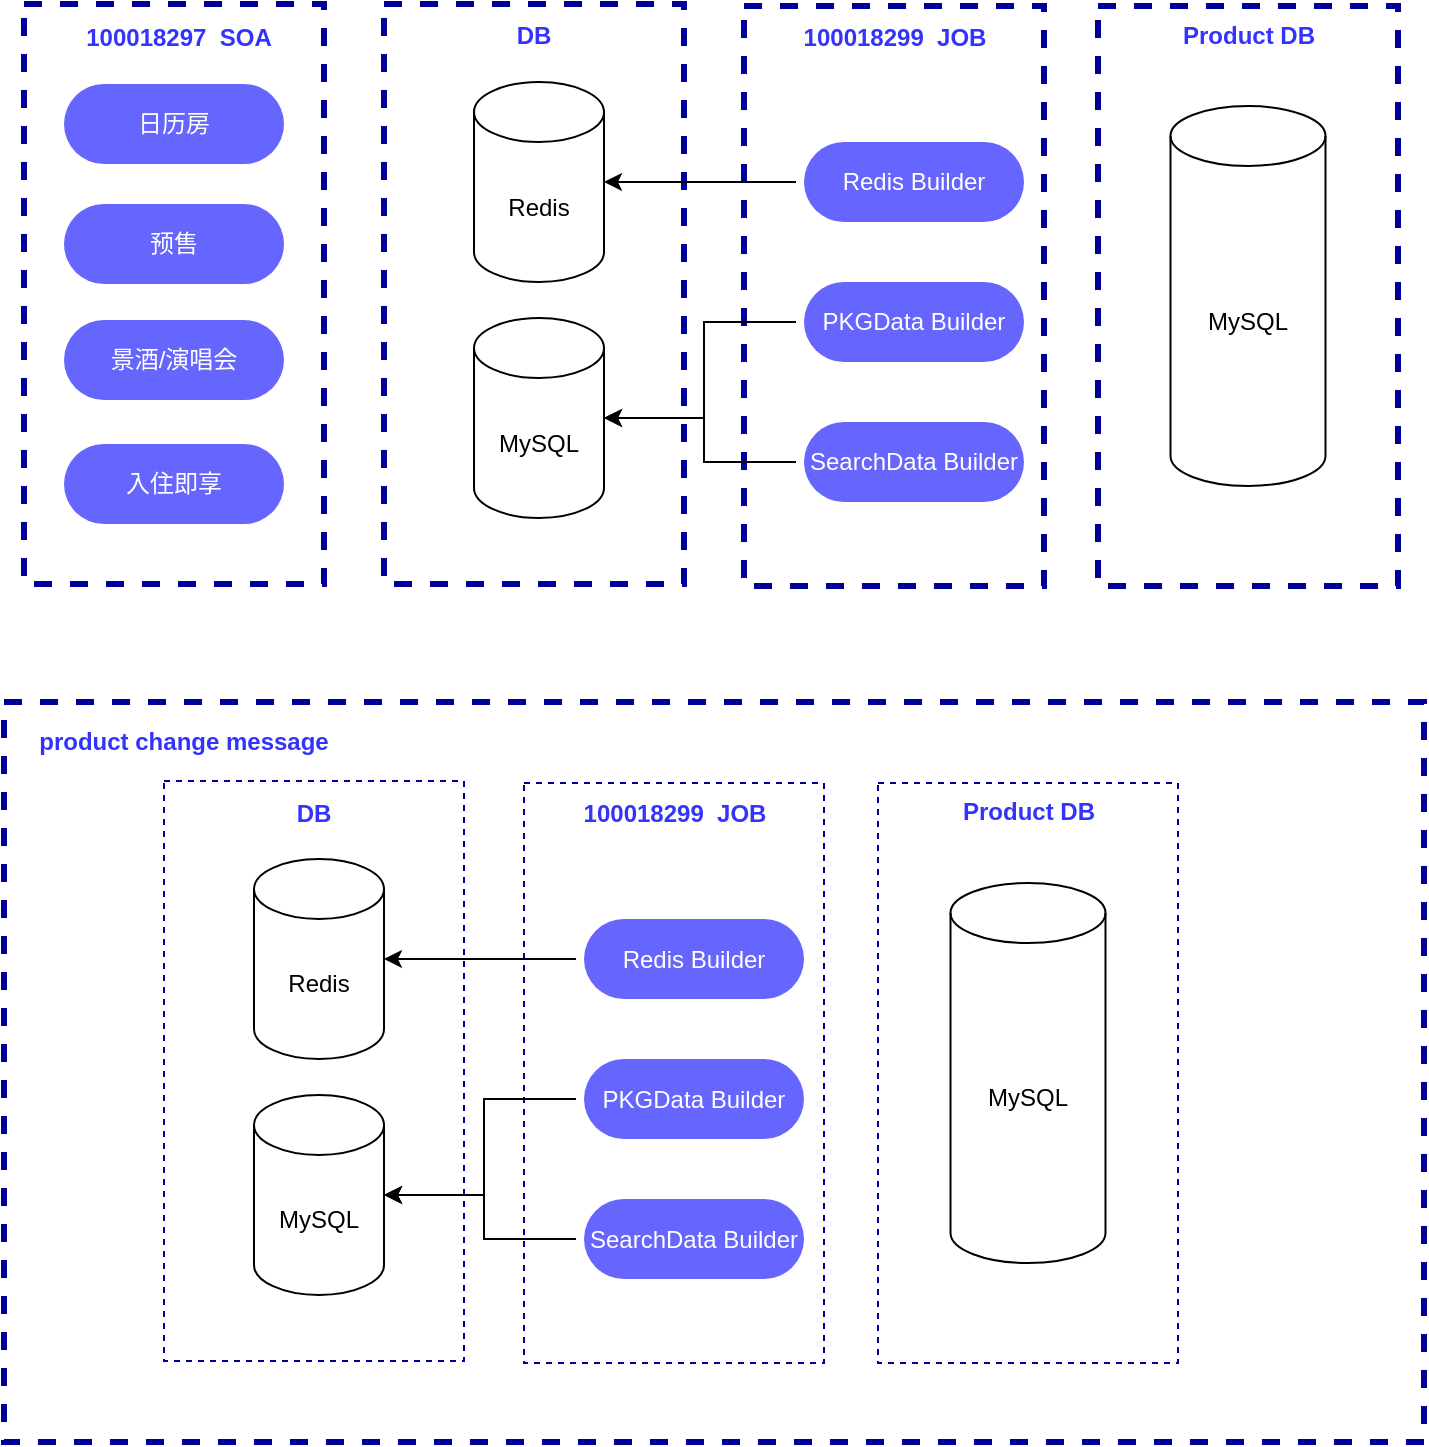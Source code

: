 <mxfile version="24.0.6" type="github">
  <diagram name="第 1 页" id="dySDN7LTNGQ5a6AoeZhF">
    <mxGraphModel dx="954" dy="622" grid="1" gridSize="10" guides="1" tooltips="1" connect="1" arrows="1" fold="1" page="1" pageScale="1" pageWidth="827" pageHeight="1169" math="0" shadow="0">
      <root>
        <mxCell id="0" />
        <mxCell id="1" parent="0" />
        <mxCell id="hjX2YWG3VUblKt7g7dPy-1" value="" style="rounded=0;whiteSpace=wrap;html=1;fillColor=none;dashed=1;strokeWidth=3;strokeColor=#000099;" vertex="1" parent="1">
          <mxGeometry x="140" y="711" width="150" height="290" as="geometry" />
        </mxCell>
        <mxCell id="hjX2YWG3VUblKt7g7dPy-2" value="&lt;font color=&quot;#ffffff&quot;&gt;日历房&lt;/font&gt;" style="rounded=1;whiteSpace=wrap;html=1;perimeterSpacing=4;fillColor=#6666FF;strokeColor=none;strokeWidth=1;arcSize=50;imageAspect=0;" vertex="1" parent="1">
          <mxGeometry x="160" y="751" width="110" height="40" as="geometry" />
        </mxCell>
        <mxCell id="hjX2YWG3VUblKt7g7dPy-4" value="&lt;font color=&quot;#ffffff&quot;&gt;预售&lt;/font&gt;" style="rounded=1;whiteSpace=wrap;html=1;perimeterSpacing=4;fillColor=#6666FF;strokeColor=none;strokeWidth=1;arcSize=50;imageAspect=0;" vertex="1" parent="1">
          <mxGeometry x="160" y="811" width="110" height="40" as="geometry" />
        </mxCell>
        <mxCell id="hjX2YWG3VUblKt7g7dPy-5" value="&lt;font color=&quot;#ffffff&quot;&gt;景酒/演唱会&lt;/font&gt;" style="rounded=1;whiteSpace=wrap;html=1;perimeterSpacing=4;fillColor=#6666FF;strokeColor=none;strokeWidth=1;arcSize=50;imageAspect=0;" vertex="1" parent="1">
          <mxGeometry x="160" y="869" width="110" height="40" as="geometry" />
        </mxCell>
        <mxCell id="hjX2YWG3VUblKt7g7dPy-6" value="&lt;font color=&quot;#ffffff&quot;&gt;入住即享&lt;/font&gt;" style="rounded=1;whiteSpace=wrap;html=1;perimeterSpacing=4;fillColor=#6666FF;strokeColor=none;strokeWidth=1;arcSize=50;imageAspect=0;" vertex="1" parent="1">
          <mxGeometry x="160" y="931" width="110" height="40" as="geometry" />
        </mxCell>
        <mxCell id="hjX2YWG3VUblKt7g7dPy-7" value="100018297&amp;nbsp; SOA" style="text;html=1;align=center;verticalAlign=middle;whiteSpace=wrap;rounded=0;fontColor=#3333FF;fontStyle=1;fontSize=12;" vertex="1" parent="1">
          <mxGeometry x="165" y="713" width="105" height="29" as="geometry" />
        </mxCell>
        <mxCell id="hjX2YWG3VUblKt7g7dPy-8" value="" style="rounded=0;whiteSpace=wrap;html=1;fillColor=none;dashed=1;strokeWidth=3;strokeColor=#000099;" vertex="1" parent="1">
          <mxGeometry x="320" y="711" width="150" height="290" as="geometry" />
        </mxCell>
        <mxCell id="hjX2YWG3VUblKt7g7dPy-9" value="Redis" style="shape=cylinder3;whiteSpace=wrap;html=1;boundedLbl=1;backgroundOutline=1;size=15;" vertex="1" parent="1">
          <mxGeometry x="365" y="750" width="65" height="100" as="geometry" />
        </mxCell>
        <mxCell id="hjX2YWG3VUblKt7g7dPy-10" value="DB" style="text;html=1;align=center;verticalAlign=middle;whiteSpace=wrap;rounded=0;fontColor=#3333FF;fontStyle=1;fontSize=12;" vertex="1" parent="1">
          <mxGeometry x="365" y="712" width="60" height="30" as="geometry" />
        </mxCell>
        <mxCell id="hjX2YWG3VUblKt7g7dPy-11" value="" style="rounded=0;whiteSpace=wrap;html=1;fillColor=none;dashed=1;strokeWidth=3;strokeColor=#000099;" vertex="1" parent="1">
          <mxGeometry x="500" y="712" width="150" height="290" as="geometry" />
        </mxCell>
        <mxCell id="hjX2YWG3VUblKt7g7dPy-12" value="100018299&amp;nbsp; JOB" style="text;html=1;align=center;verticalAlign=middle;whiteSpace=wrap;rounded=0;fontColor=#3333FF;fontStyle=1;fontSize=12;fontFamily=Helvetica;" vertex="1" parent="1">
          <mxGeometry x="522.5" y="713" width="105" height="29" as="geometry" />
        </mxCell>
        <mxCell id="hjX2YWG3VUblKt7g7dPy-13" value="&lt;font color=&quot;#ffffff&quot;&gt;PKGData Builder&lt;/font&gt;" style="rounded=1;whiteSpace=wrap;html=1;perimeterSpacing=4;fillColor=#6666FF;strokeColor=none;strokeWidth=1;arcSize=50;imageAspect=0;" vertex="1" parent="1">
          <mxGeometry x="530" y="850" width="110" height="40" as="geometry" />
        </mxCell>
        <mxCell id="hjX2YWG3VUblKt7g7dPy-26" style="edgeStyle=orthogonalEdgeStyle;rounded=0;orthogonalLoop=1;jettySize=auto;html=1;" edge="1" parent="1" source="hjX2YWG3VUblKt7g7dPy-14" target="hjX2YWG3VUblKt7g7dPy-15">
          <mxGeometry relative="1" as="geometry" />
        </mxCell>
        <mxCell id="hjX2YWG3VUblKt7g7dPy-14" value="&lt;font color=&quot;#ffffff&quot;&gt;SearchData Builder&lt;/font&gt;" style="rounded=1;whiteSpace=wrap;html=1;perimeterSpacing=4;fillColor=#6666FF;strokeColor=none;strokeWidth=1;arcSize=50;imageAspect=0;" vertex="1" parent="1">
          <mxGeometry x="530" y="920" width="110" height="40" as="geometry" />
        </mxCell>
        <mxCell id="hjX2YWG3VUblKt7g7dPy-15" value="MySQL" style="shape=cylinder3;whiteSpace=wrap;html=1;boundedLbl=1;backgroundOutline=1;size=15;" vertex="1" parent="1">
          <mxGeometry x="365" y="868" width="65" height="100" as="geometry" />
        </mxCell>
        <mxCell id="hjX2YWG3VUblKt7g7dPy-16" value="&lt;font color=&quot;#ffffff&quot;&gt;Redis Builder&lt;/font&gt;" style="rounded=1;whiteSpace=wrap;html=1;perimeterSpacing=4;fillColor=#6666FF;strokeColor=none;strokeWidth=1;arcSize=50;imageAspect=0;" vertex="1" parent="1">
          <mxGeometry x="530" y="780" width="110" height="40" as="geometry" />
        </mxCell>
        <mxCell id="hjX2YWG3VUblKt7g7dPy-17" style="edgeStyle=orthogonalEdgeStyle;rounded=0;orthogonalLoop=1;jettySize=auto;html=1;entryX=1;entryY=0.5;entryDx=0;entryDy=0;entryPerimeter=0;" edge="1" parent="1" source="hjX2YWG3VUblKt7g7dPy-16" target="hjX2YWG3VUblKt7g7dPy-9">
          <mxGeometry relative="1" as="geometry" />
        </mxCell>
        <mxCell id="hjX2YWG3VUblKt7g7dPy-20" value="" style="rounded=0;whiteSpace=wrap;html=1;fillColor=none;dashed=1;strokeWidth=3;strokeColor=#000099;" vertex="1" parent="1">
          <mxGeometry x="677" y="712" width="150" height="290" as="geometry" />
        </mxCell>
        <mxCell id="hjX2YWG3VUblKt7g7dPy-21" value="MySQL" style="shape=cylinder3;whiteSpace=wrap;html=1;boundedLbl=1;backgroundOutline=1;size=15;" vertex="1" parent="1">
          <mxGeometry x="713.25" y="762" width="77.5" height="190" as="geometry" />
        </mxCell>
        <mxCell id="hjX2YWG3VUblKt7g7dPy-22" value="Product DB" style="text;html=1;align=center;verticalAlign=middle;whiteSpace=wrap;rounded=0;fontColor=#3333FF;fontStyle=1;fontSize=12;" vertex="1" parent="1">
          <mxGeometry x="699.5" y="712" width="105" height="29" as="geometry" />
        </mxCell>
        <mxCell id="hjX2YWG3VUblKt7g7dPy-24" style="edgeStyle=orthogonalEdgeStyle;rounded=0;orthogonalLoop=1;jettySize=auto;html=1;entryX=1;entryY=0.5;entryDx=0;entryDy=0;entryPerimeter=0;" edge="1" parent="1" source="hjX2YWG3VUblKt7g7dPy-13" target="hjX2YWG3VUblKt7g7dPy-15">
          <mxGeometry relative="1" as="geometry" />
        </mxCell>
        <mxCell id="hjX2YWG3VUblKt7g7dPy-27" value="" style="rounded=0;whiteSpace=wrap;html=1;fillColor=none;dashed=1;strokeWidth=3;strokeColor=#000099;" vertex="1" parent="1">
          <mxGeometry x="130" y="1060" width="710" height="370" as="geometry" />
        </mxCell>
        <mxCell id="hjX2YWG3VUblKt7g7dPy-28" value="" style="rounded=0;whiteSpace=wrap;html=1;fillColor=none;dashed=1;strokeWidth=1;strokeColor=#000099;" vertex="1" parent="1">
          <mxGeometry x="210" y="1099.5" width="150" height="290" as="geometry" />
        </mxCell>
        <mxCell id="hjX2YWG3VUblKt7g7dPy-29" value="Redis" style="shape=cylinder3;whiteSpace=wrap;html=1;boundedLbl=1;backgroundOutline=1;size=15;" vertex="1" parent="1">
          <mxGeometry x="255" y="1138.5" width="65" height="100" as="geometry" />
        </mxCell>
        <mxCell id="hjX2YWG3VUblKt7g7dPy-30" value="DB" style="text;html=1;align=center;verticalAlign=middle;whiteSpace=wrap;rounded=0;fontColor=#3333FF;fontStyle=1;fontSize=12;" vertex="1" parent="1">
          <mxGeometry x="255" y="1100.5" width="60" height="30" as="geometry" />
        </mxCell>
        <mxCell id="hjX2YWG3VUblKt7g7dPy-31" value="" style="rounded=0;whiteSpace=wrap;html=1;fillColor=none;dashed=1;strokeWidth=1;strokeColor=#000099;" vertex="1" parent="1">
          <mxGeometry x="390" y="1100.5" width="150" height="290" as="geometry" />
        </mxCell>
        <mxCell id="hjX2YWG3VUblKt7g7dPy-32" value="100018299&amp;nbsp; JOB" style="text;html=1;align=center;verticalAlign=middle;whiteSpace=wrap;rounded=0;fontColor=#3333FF;fontStyle=1;fontSize=12;" vertex="1" parent="1">
          <mxGeometry x="412.5" y="1101.5" width="105" height="29" as="geometry" />
        </mxCell>
        <mxCell id="hjX2YWG3VUblKt7g7dPy-33" value="&lt;font color=&quot;#ffffff&quot;&gt;PKGData Builder&lt;/font&gt;" style="rounded=1;whiteSpace=wrap;html=1;perimeterSpacing=4;fillColor=#6666FF;strokeColor=none;strokeWidth=1;arcSize=50;imageAspect=0;" vertex="1" parent="1">
          <mxGeometry x="420" y="1238.5" width="110" height="40" as="geometry" />
        </mxCell>
        <mxCell id="hjX2YWG3VUblKt7g7dPy-34" style="edgeStyle=orthogonalEdgeStyle;rounded=0;orthogonalLoop=1;jettySize=auto;html=1;" edge="1" parent="1" source="hjX2YWG3VUblKt7g7dPy-35" target="hjX2YWG3VUblKt7g7dPy-36">
          <mxGeometry relative="1" as="geometry" />
        </mxCell>
        <mxCell id="hjX2YWG3VUblKt7g7dPy-35" value="&lt;font color=&quot;#ffffff&quot;&gt;SearchData Builder&lt;/font&gt;" style="rounded=1;whiteSpace=wrap;html=1;perimeterSpacing=4;fillColor=#6666FF;strokeColor=none;strokeWidth=1;arcSize=50;imageAspect=0;" vertex="1" parent="1">
          <mxGeometry x="420" y="1308.5" width="110" height="40" as="geometry" />
        </mxCell>
        <mxCell id="hjX2YWG3VUblKt7g7dPy-36" value="MySQL" style="shape=cylinder3;whiteSpace=wrap;html=1;boundedLbl=1;backgroundOutline=1;size=15;" vertex="1" parent="1">
          <mxGeometry x="255" y="1256.5" width="65" height="100" as="geometry" />
        </mxCell>
        <mxCell id="hjX2YWG3VUblKt7g7dPy-37" value="&lt;font color=&quot;#ffffff&quot;&gt;Redis Builder&lt;/font&gt;" style="rounded=1;whiteSpace=wrap;html=1;perimeterSpacing=4;fillColor=#6666FF;strokeColor=none;strokeWidth=1;arcSize=50;imageAspect=0;" vertex="1" parent="1">
          <mxGeometry x="420" y="1168.5" width="110" height="40" as="geometry" />
        </mxCell>
        <mxCell id="hjX2YWG3VUblKt7g7dPy-38" style="edgeStyle=orthogonalEdgeStyle;rounded=0;orthogonalLoop=1;jettySize=auto;html=1;entryX=1;entryY=0.5;entryDx=0;entryDy=0;entryPerimeter=0;" edge="1" parent="1" source="hjX2YWG3VUblKt7g7dPy-37" target="hjX2YWG3VUblKt7g7dPy-29">
          <mxGeometry relative="1" as="geometry" />
        </mxCell>
        <mxCell id="hjX2YWG3VUblKt7g7dPy-39" value="" style="rounded=0;whiteSpace=wrap;html=1;fillColor=none;dashed=1;strokeWidth=1;strokeColor=#000099;" vertex="1" parent="1">
          <mxGeometry x="567" y="1100.5" width="150" height="290" as="geometry" />
        </mxCell>
        <mxCell id="hjX2YWG3VUblKt7g7dPy-40" value="MySQL" style="shape=cylinder3;whiteSpace=wrap;html=1;boundedLbl=1;backgroundOutline=1;size=15;" vertex="1" parent="1">
          <mxGeometry x="603.25" y="1150.5" width="77.5" height="190" as="geometry" />
        </mxCell>
        <mxCell id="hjX2YWG3VUblKt7g7dPy-41" value="Product DB" style="text;html=1;align=center;verticalAlign=middle;whiteSpace=wrap;rounded=0;fontColor=#3333FF;fontStyle=1;fontSize=12;" vertex="1" parent="1">
          <mxGeometry x="589.5" y="1100.5" width="105" height="29" as="geometry" />
        </mxCell>
        <mxCell id="hjX2YWG3VUblKt7g7dPy-42" style="edgeStyle=orthogonalEdgeStyle;rounded=0;orthogonalLoop=1;jettySize=auto;html=1;entryX=1;entryY=0.5;entryDx=0;entryDy=0;entryPerimeter=0;" edge="1" parent="1" source="hjX2YWG3VUblKt7g7dPy-33" target="hjX2YWG3VUblKt7g7dPy-36">
          <mxGeometry relative="1" as="geometry" />
        </mxCell>
        <mxCell id="hjX2YWG3VUblKt7g7dPy-44" value="product change message" style="text;html=1;align=center;verticalAlign=middle;whiteSpace=wrap;rounded=0;fontColor=#3333FF;fontStyle=1;fontSize=12;" vertex="1" parent="1">
          <mxGeometry x="140" y="1070.5" width="160" height="19.5" as="geometry" />
        </mxCell>
      </root>
    </mxGraphModel>
  </diagram>
</mxfile>
